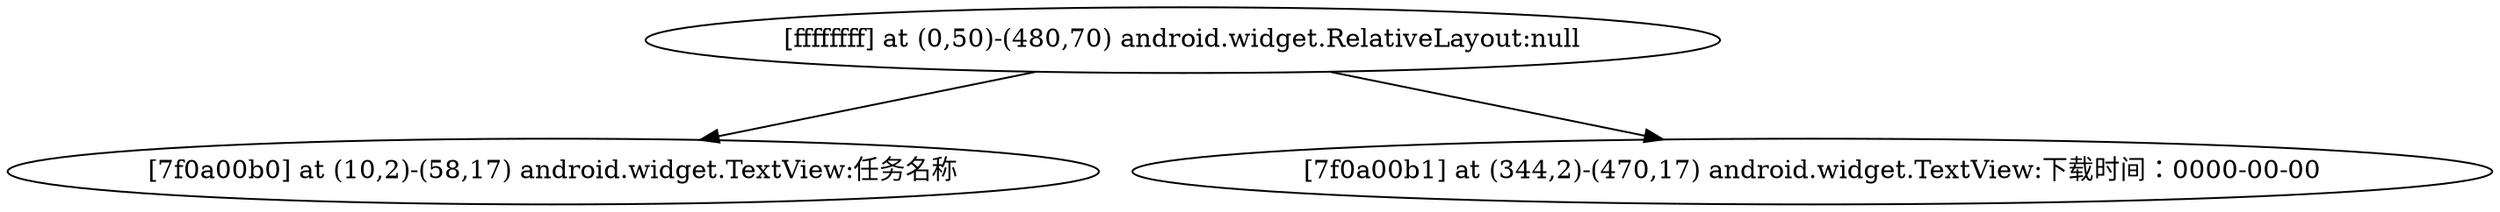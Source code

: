 strict digraph G {
  1 [ label="[ffffffff] at (0,50)-(480,70) android.widget.RelativeLayout:null" ];
  2 [ label="[7f0a00b0] at (10,2)-(58,17) android.widget.TextView:任务名称" ];
  3 [ label="[7f0a00b1] at (344,2)-(470,17) android.widget.TextView:下载时间：0000-00-00" ];
  1 -> 2;
  1 -> 3;
}
